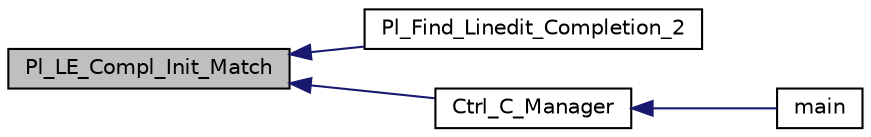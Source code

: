 digraph "Pl_LE_Compl_Init_Match"
{
  edge [fontname="Helvetica",fontsize="10",labelfontname="Helvetica",labelfontsize="10"];
  node [fontname="Helvetica",fontsize="10",shape=record];
  rankdir="LR";
  Node1 [label="Pl_LE_Compl_Init_Match",height=0.2,width=0.4,color="black", fillcolor="grey75", style="filled", fontcolor="black"];
  Node1 -> Node2 [dir="back",color="midnightblue",fontsize="10",style="solid",fontname="Helvetica"];
  Node2 [label="Pl_Find_Linedit_Completion_2",height=0.2,width=0.4,color="black", fillcolor="white", style="filled",URL="$le__interf__c_8c.html#a0a61313a320732442c75966449171264"];
  Node1 -> Node3 [dir="back",color="midnightblue",fontsize="10",style="solid",fontname="Helvetica"];
  Node3 [label="Ctrl_C_Manager",height=0.2,width=0.4,color="black", fillcolor="white", style="filled",URL="$test__linedit_8c.html#aff54f72a936c24930b5fee97f82033d5"];
  Node3 -> Node4 [dir="back",color="midnightblue",fontsize="10",style="solid",fontname="Helvetica"];
  Node4 [label="main",height=0.2,width=0.4,color="black", fillcolor="white", style="filled",URL="$test__linedit_8c.html#a0ddf1224851353fc92bfbff6f499fa97"];
}
